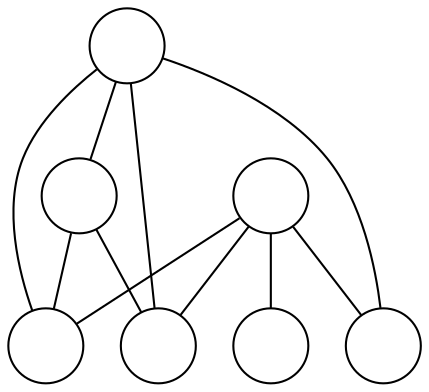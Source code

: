 graph G {
  node[label="", shape=circle]
  0;
  1;
  2;
  3;
  4;
  5;
  6;
  4 -- 0;
  4 -- 1;
  5 -- 0;
  5 -- 1;
  5 -- 2;
  5 -- 4;
  6 -- 0;
  6 -- 1;
  6 -- 2;
  6 -- 3;
}
